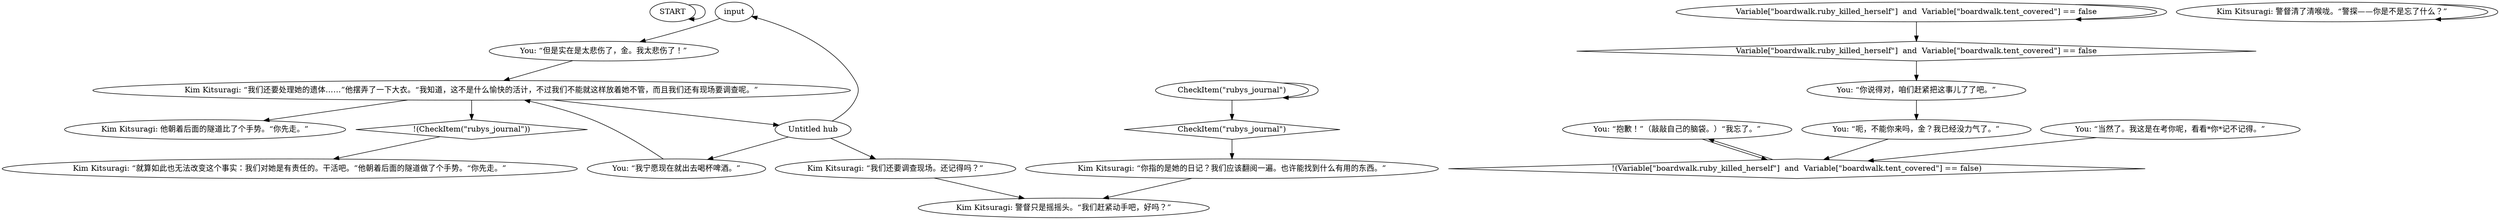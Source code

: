 # LAIR / Door to Stairwell
# This prevents the player from leaving the main lair -- only fires if they have dealt with Ruby but not read her journal.
# ==================================================
digraph G {
	  0 [label="START"];
	  1 [label="input"];
	  2 [label="You: “抱歉！”（敲敲自己的脑袋。）“我忘了。”"];
	  3 [label="CheckItem(\"rubys_journal\")"];
	  4 [label="CheckItem(\"rubys_journal\")", shape=diamond];
	  5 [label="!(CheckItem(\"rubys_journal\"))", shape=diamond];
	  6 [label="You: “我宁愿现在就出去喝杯啤酒。”"];
	  7 [label="You: “呃，不能你来吗，金？我已经没力气了。”"];
	  8 [label="Kim Kitsuragi: 他朝着后面的隧道比了个手势。“你先走。”"];
	  9 [label="You: “但是实在是太悲伤了，金。我太悲伤了！”"];
	  10 [label="Kim Kitsuragi: 警督清了清喉咙。“警探——你是不是忘了什么？”"];
	  11 [label="Variable[\"boardwalk.ruby_killed_herself\"]  and  Variable[\"boardwalk.tent_covered\"] == false"];
	  12 [label="Variable[\"boardwalk.ruby_killed_herself\"]  and  Variable[\"boardwalk.tent_covered\"] == false", shape=diamond];
	  13 [label="!(Variable[\"boardwalk.ruby_killed_herself\"]  and  Variable[\"boardwalk.tent_covered\"] == false)", shape=diamond];
	  14 [label="Kim Kitsuragi: 警督只是摇摇头。“我们赶紧动手吧，好吗？”"];
	  15 [label="Untitled hub"];
	  16 [label="You: “你说得对，咱们赶紧把这事儿了了吧。”"];
	  17 [label="Kim Kitsuragi: “我们还要处理她的遗体……”他摆弄了一下大衣。“我知道，这不是什么愉快的活计，不过我们不能就这样放着她不管，而且我们还有现场要调查呢。”"];
	  18 [label="Kim Kitsuragi: “就算如此也无法改变这个事实：我们对她是有责任的。干活吧。”他朝着后面的隧道做了个手势。“你先走。”"];
	  19 [label="Kim Kitsuragi: “我们还要调查现场。还记得吗？”"];
	  20 [label="You: “当然了。我这是在考你呢，看看*你*记不记得。”"];
	  21 [label="Kim Kitsuragi: “你指的是她的日记？我们应该翻阅一遍。也许能找到什么有用的东西。”"];
	  0 -> 0
	  1 -> 9
	  2 -> 13
	  3 -> 3
	  3 -> 4
	  4 -> 21
	  5 -> 18
	  6 -> 17
	  7 -> 13
	  9 -> 17
	  10 -> 10
	  11 -> 11
	  11 -> 12
	  12 -> 16
	  13 -> 2
	  15 -> 1
	  15 -> 19
	  15 -> 6
	  16 -> 7
	  17 -> 8
	  17 -> 5
	  17 -> 15
	  19 -> 14
	  20 -> 13
	  21 -> 14
}

